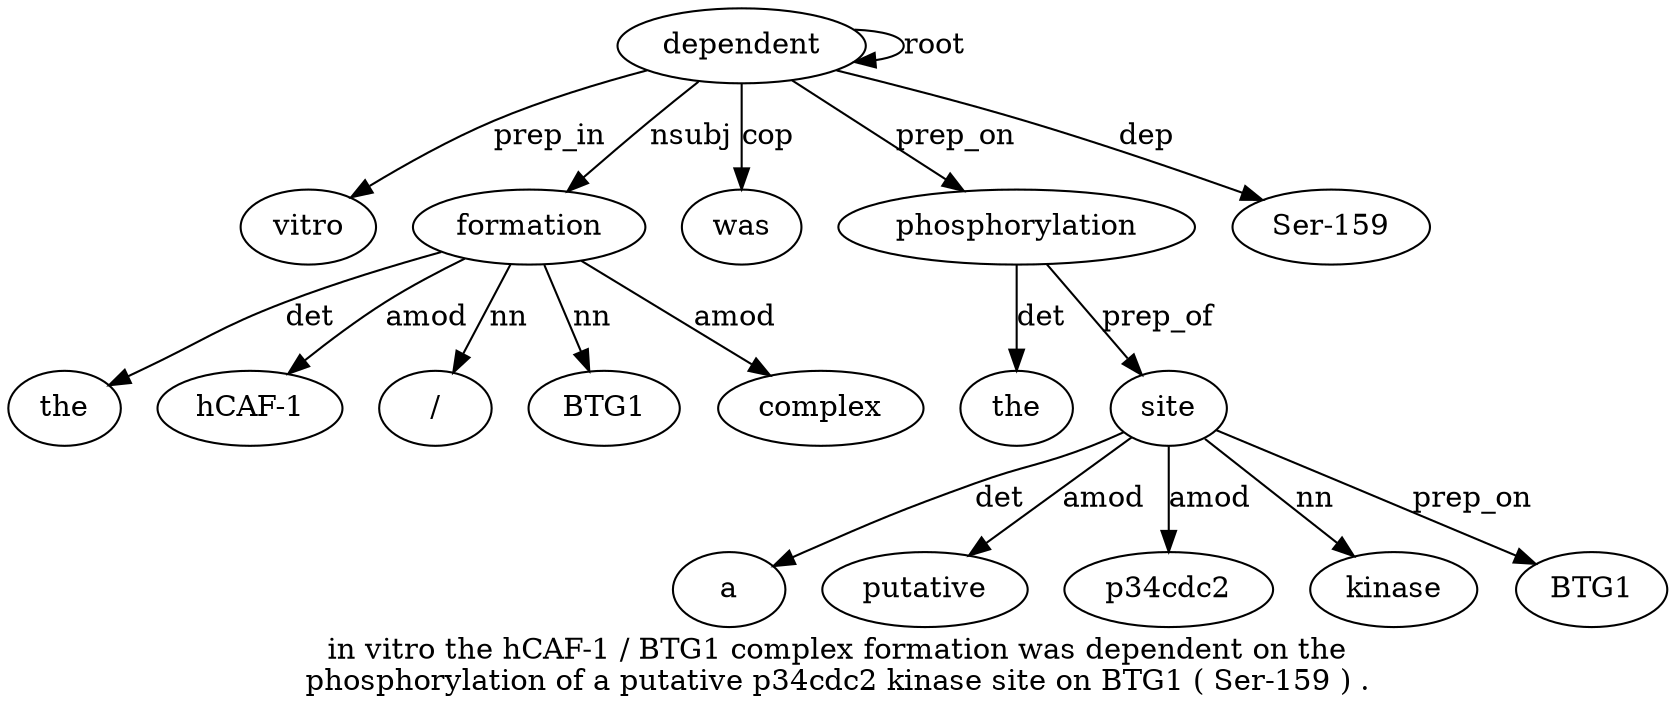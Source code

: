 digraph "in vitro the hCAF-1 / BTG1 complex formation was dependent on the phosphorylation of a putative p34cdc2 kinase site on BTG1 ( Ser-159 ) ." {
label="in vitro the hCAF-1 / BTG1 complex formation was dependent on the
phosphorylation of a putative p34cdc2 kinase site on BTG1 ( Ser-159 ) .";
dependent10 [style=filled, fillcolor=white, label=dependent];
vitro2 [style=filled, fillcolor=white, label=vitro];
dependent10 -> vitro2  [label=prep_in];
formation8 [style=filled, fillcolor=white, label=formation];
the3 [style=filled, fillcolor=white, label=the];
formation8 -> the3  [label=det];
"hCAF-14" [style=filled, fillcolor=white, label="hCAF-1"];
formation8 -> "hCAF-14"  [label=amod];
"/5" [style=filled, fillcolor=white, label="/"];
formation8 -> "/5"  [label=nn];
BTG16 [style=filled, fillcolor=white, label=BTG1];
formation8 -> BTG16  [label=nn];
complex7 [style=filled, fillcolor=white, label=complex];
formation8 -> complex7  [label=amod];
dependent10 -> formation8  [label=nsubj];
was9 [style=filled, fillcolor=white, label=was];
dependent10 -> was9  [label=cop];
dependent10 -> dependent10  [label=root];
phosphorylation13 [style=filled, fillcolor=white, label=phosphorylation];
the12 [style=filled, fillcolor=white, label=the];
phosphorylation13 -> the12  [label=det];
dependent10 -> phosphorylation13  [label=prep_on];
site19 [style=filled, fillcolor=white, label=site];
a15 [style=filled, fillcolor=white, label=a];
site19 -> a15  [label=det];
putative16 [style=filled, fillcolor=white, label=putative];
site19 -> putative16  [label=amod];
p34cdc217 [style=filled, fillcolor=white, label=p34cdc2];
site19 -> p34cdc217  [label=amod];
kinase18 [style=filled, fillcolor=white, label=kinase];
site19 -> kinase18  [label=nn];
phosphorylation13 -> site19  [label=prep_of];
BTG12 [style=filled, fillcolor=white, label=BTG1];
site19 -> BTG12  [label=prep_on];
"Ser-15923" [style=filled, fillcolor=white, label="Ser-159"];
dependent10 -> "Ser-15923"  [label=dep];
}
